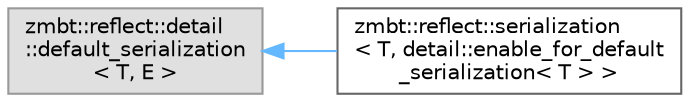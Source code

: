 digraph "Graphical Class Hierarchy"
{
 // LATEX_PDF_SIZE
  bgcolor="transparent";
  edge [fontname=Helvetica,fontsize=10,labelfontname=Helvetica,labelfontsize=10];
  node [fontname=Helvetica,fontsize=10,shape=box,height=0.2,width=0.4];
  rankdir="LR";
  Node0 [id="Node000000",label="zmbt::reflect::detail\l::default_serialization\l\< T, E \>",height=0.2,width=0.4,color="grey60", fillcolor="#E0E0E0", style="filled",tooltip=" "];
  Node0 -> Node1 [id="edge58_Node000000_Node000001",dir="back",color="steelblue1",style="solid",tooltip=" "];
  Node1 [id="Node000001",label="zmbt::reflect::serialization\l\< T, detail::enable_for_default\l_serialization\< T \> \>",height=0.2,width=0.4,color="grey40", fillcolor="white", style="filled",URL="$structzmbt_1_1reflect_1_1serialization_3_01T_00_01detail_1_1enable__for__default__serialization_3_01T_01_4_01_4.html",tooltip=" "];
}
